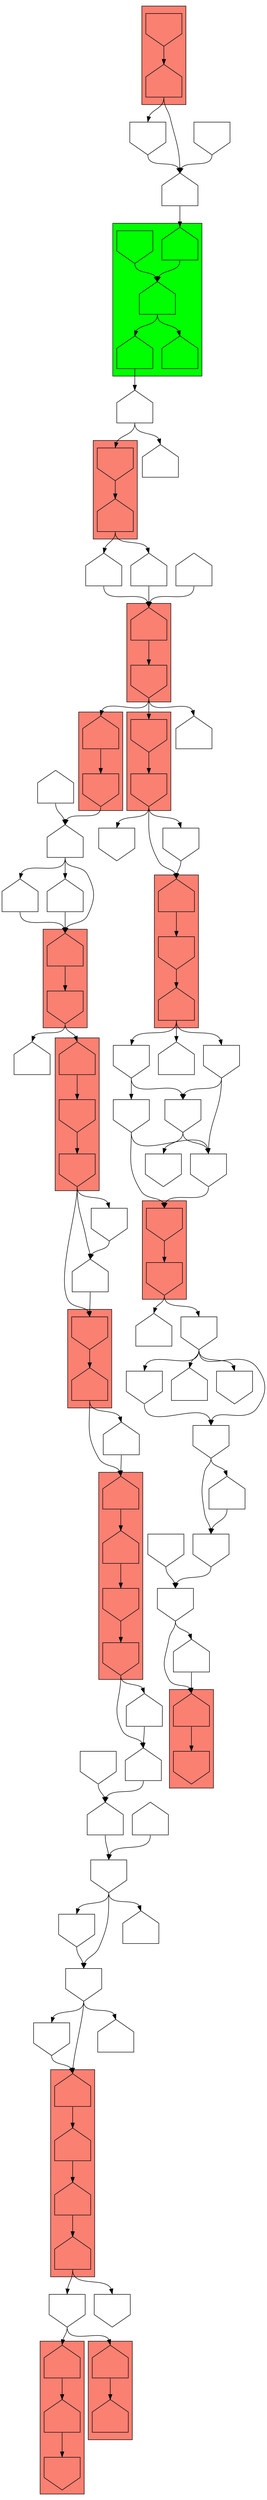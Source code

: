 digraph asm {
	edge [headport=n,tailport=s];
subgraph cluster_C16942_12845_20288 {
	16942 [label="",height=1,width=1,shape=house];
	12845 [label="",height=1,width=1,shape=invhouse];
	20288 [label="",height=1,width=1,shape=invhouse];
	style=filled;
	fillcolor=salmon;
}
subgraph cluster_C4428_7299 {
	4428 [label="",height=1,width=1,shape=invhouse];
	7299 [label="",height=1,width=1,shape=house];
	style=filled;
	fillcolor=salmon;
}
subgraph cluster_C6406_7971_19369_4497 {
	6406 [label="",height=1,width=1,shape=house];
	7971 [label="",height=1,width=1,shape=house];
	19369 [label="",height=1,width=1,shape=invhouse];
	4497 [label="",height=1,width=1,shape=invhouse];
	style=filled;
	fillcolor=salmon;
}
subgraph cluster_C6635_1335_7840_4459 {
	6635 [label="",height=1,width=1,shape=house];
	1335 [label="",height=1,width=1,shape=house];
	7840 [label="",height=1,width=1,shape=house];
	4459 [label="",height=1,width=1,shape=house];
	style=filled;
	fillcolor=salmon;
}
subgraph cluster_C9607_1748_11678 {
	9607 [label="",height=1,width=1,shape=house];
	1748 [label="",height=1,width=1,shape=house];
	11678 [label="",height=1,width=1,shape=invhouse];
	style=filled;
	fillcolor=salmon;
}
subgraph cluster_C12485_9604 {
	12485 [label="",height=1,width=1,shape=house];
	9604 [label="",height=1,width=1,shape=house];
	style=filled;
	fillcolor=salmon;
}
subgraph cluster_C7898_1689 {
	7898 [label="",height=1,width=1,shape=house];
	1689 [label="",height=1,width=1,shape=invhouse];
	style=filled;
	fillcolor=salmon;
}
subgraph cluster_C5111_9018 {
	5111 [label="",height=1,width=1,shape=house];
	9018 [label="",height=1,width=1,shape=invhouse];
	style=filled;
	fillcolor=salmon;
}
subgraph cluster_C1979_11516 {
	1979 [label="",height=1,width=1,shape=house];
	11516 [label="",height=1,width=1,shape=invhouse];
	style=filled;
	fillcolor=salmon;
}
subgraph cluster_C2790_2292 {
	2790 [label="",height=1,width=1,shape=invhouse];
	2292 [label="",height=1,width=1,shape=invhouse];
	style=filled;
	fillcolor=salmon;
}
subgraph cluster_C13580_1108_2006 {
	13580 [label="",height=1,width=1,shape=house];
	1108 [label="",height=1,width=1,shape=invhouse];
	2006 [label="",height=1,width=1,shape=house];
	style=filled;
	fillcolor=salmon;
}
subgraph cluster_C4195_4258 {
	4195 [label="",height=1,width=1,shape=invhouse];
	4258 [label="",height=1,width=1,shape=invhouse];
	style=filled;
	fillcolor=salmon;
}
subgraph cluster_C21501_13711 {
	21501 [label="",height=1,width=1,shape=house];
	13711 [label="",height=1,width=1,shape=invhouse];
	style=filled;
	fillcolor=salmon;
}
subgraph cluster_C8811_4677 {
	8811 [label="",height=1,width=1,shape=invhouse];
	4677 [label="",height=1,width=1,shape=house];
	style=filled;
	fillcolor=salmon;
}
subgraph cluster_R5689_11191_20966_8006_8762 {
	5689 [label="",height=1,width=1,shape=house];
	11191 [label="",height=1,width=1,shape=invhouse];
	20966 [label="",height=1,width=1,shape=house];
	8006 [label="",height=1,width=1,shape=house];
	8762 [label="",height=1,width=1,shape=house];
	style=filled;
	fillcolor=green;
}
subgraph cluster_C17905_5358 {
	17905 [label="",height=1,width=1,shape=invhouse];
	5358 [label="",height=1,width=1,shape=house];
	style=filled;
	fillcolor=salmon;
}
	6499 [label="",height=1,width=1,shape=house];
	2808 [label="",height=1,width=1,shape=house];
	4431 [label="",height=1,width=1,shape=invhouse];
	3550 [label="",height=1,width=1,shape=invhouse];
	4537 [label="",height=1,width=1,shape=invhouse];
	15635 [label="",height=1,width=1,shape=invhouse];
	12805 [label="",height=1,width=1,shape=invhouse];
	8679 [label="",height=1,width=1,shape=house];
	12129 [label="",height=1,width=1,shape=invhouse];
	18793 [label="",height=1,width=1,shape=house];
	12594 [label="",height=1,width=1,shape=house];
	14200 [label="",height=1,width=1,shape=invhouse];
	15292 [label="",height=1,width=1,shape=house];
	17921 [label="",height=1,width=1,shape=house];
	13341 [label="",height=1,width=1,shape=house];
	5513 [label="",height=1,width=1,shape=invhouse];
	14827 [label="",height=1,width=1,shape=house];
	3536 [label="",height=1,width=1,shape=house];
	6159 [label="",height=1,width=1,shape=house];
	17339 [label="",height=1,width=1,shape=house];
	12015 [label="",height=1,width=1,shape=invhouse];
	10366 [label="",height=1,width=1,shape=invhouse];
	13859 [label="",height=1,width=1,shape=invhouse];
	15274 [label="",height=1,width=1,shape=invhouse];
	8405 [label="",height=1,width=1,shape=invhouse];
	3714 [label="",height=1,width=1,shape=invhouse];
	7056 [label="",height=1,width=1,shape=invhouse];
	3520 [label="",height=1,width=1,shape=invhouse];
	15364 [label="",height=1,width=1,shape=house];
	16832 [label="",height=1,width=1,shape=invhouse];
	15491 [label="",height=1,width=1,shape=house];
	16482 [label="",height=1,width=1,shape=invhouse];
	15244 [label="",height=1,width=1,shape=house];
	16489 [label="",height=1,width=1,shape=invhouse];
	8654 [label="",height=1,width=1,shape=house];
	17318 [label="",height=1,width=1,shape=invhouse];
	11504 [label="",height=1,width=1,shape=invhouse];
	15289 [label="",height=1,width=1,shape=invhouse];
	13064 [label="",height=1,width=1,shape=house];
	18731 [label="",height=1,width=1,shape=invhouse];
	18855 [label="",height=1,width=1,shape=house];
	10514 [label="",height=1,width=1,shape=house];
	12989 [label="",height=1,width=1,shape=house];
	3262 [label="",height=1,width=1,shape=house];
	8805 [label="",height=1,width=1,shape=house];
	3561 [label="",height=1,width=1,shape=house];
	12119 [label="",height=1,width=1,shape=invhouse];
	7084 [label="",height=1,width=1,shape=invhouse];
	10564 [label="",height=1,width=1,shape=house];
	18606 [label="",height=1,width=1,shape=house];
	16942 -> 12845
	12845 -> 20288
	20288 -> 4428
	20288 -> 5513
	20288 -> 13341
	4428 -> 7299
	7299 -> 6406
	7299 -> 17921
	6406 -> 7971
	7971 -> 19369
	19369 -> 4497
	4497 -> 6499
	4497 -> 15292
	6499 -> 2808
	2808 -> 4431
	4431 -> 3550
	4431 -> 12129
	4431 -> 18793
	3550 -> 6635
	3550 -> 8679
	3550 -> 12805
	6635 -> 1335
	1335 -> 7840
	7840 -> 4459
	4459 -> 4537
	4459 -> 15635
	4537 -> 9607
	4537 -> 12485
	9607 -> 1748
	1748 -> 11678
	12485 -> 9604
	12805 -> 6635
	12129 -> 3550
	12594 -> 4431
	14200 -> 2808
	15292 -> 6499
	17921 -> 6406
	13341 -> 4428
	5513 -> 13341
	1689 -> 14827
	1689 -> 16942
	7898 -> 1689
	3536 -> 6159
	3536 -> 7898
	3536 -> 17339
	6159 -> 7898
	17339 -> 7898
	9018 -> 3536
	5111 -> 9018
	11516 -> 2790
	11516 -> 5111
	11516 -> 18855
	2790 -> 2292
	2292 -> 12015
	2292 -> 13580
	2292 -> 18731
	13580 -> 1108
	1108 -> 2006
	2006 -> 10366
	2006 -> 11504
	2006 -> 13064
	10366 -> 13859
	10366 -> 15274
	13859 -> 15274
	13859 -> 15289
	15274 -> 4195
	4195 -> 4258
	4258 -> 8405
	4258 -> 8654
	8405 -> 3714
	8405 -> 15244
	8405 -> 16482
	8405 -> 16489
	3714 -> 7056
	3714 -> 15491
	7056 -> 3520
	3520 -> 15364
	3520 -> 21501
	15364 -> 21501
	21501 -> 13711
	16832 -> 3520
	15491 -> 7056
	16482 -> 3714
	17318 -> 4195
	17318 -> 15274
	11504 -> 13859
	11504 -> 17318
	18731 -> 13580
	1979 -> 11516
	10514 -> 1979
	4677 -> 10514
	4677 -> 12989
	12989 -> 1979
	8811 -> 4677
	3262 -> 8805
	3262 -> 8811
	8006 -> 3262
	20966 -> 8006
	20966 -> 8762
	5689 -> 20966
	3561 -> 5689
	5358 -> 3561
	5358 -> 12119
	12119 -> 3561
	17905 -> 5358
	7084 -> 3561
	11191 -> 20966
	10564 -> 1979
	18606 -> 3536
}
